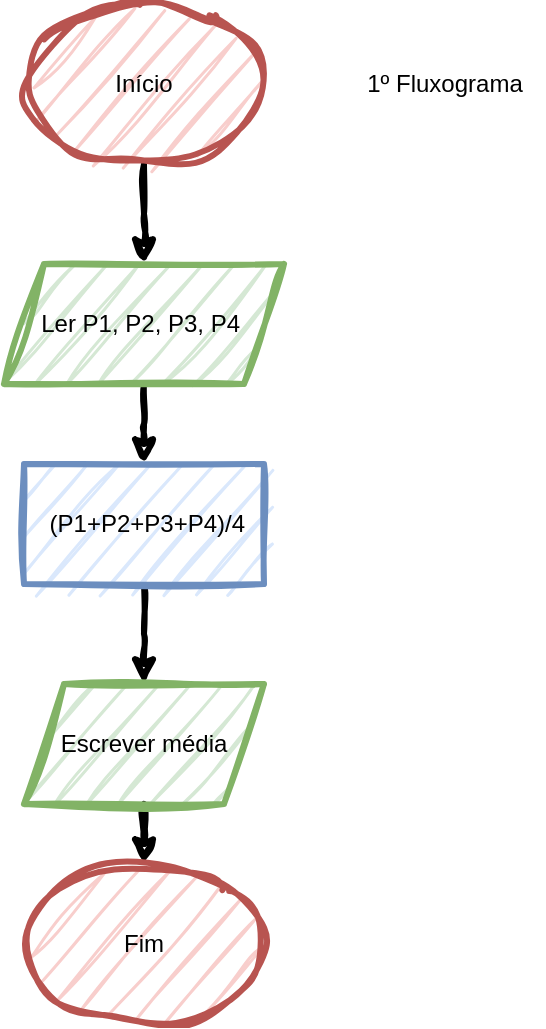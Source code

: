 <mxfile version="28.2.5">
  <diagram name="Página-1" id="wEQpzUtEnqnr0suk6F12">
    <mxGraphModel dx="1638" dy="795" grid="1" gridSize="10" guides="1" tooltips="1" connect="1" arrows="1" fold="1" page="1" pageScale="1" pageWidth="827" pageHeight="1169" math="0" shadow="0">
      <root>
        <mxCell id="0" />
        <mxCell id="1" parent="0" />
        <mxCell id="k0_vn665LYxpV0p4r1lI-4" style="edgeStyle=orthogonalEdgeStyle;rounded=0;orthogonalLoop=1;jettySize=auto;html=1;sketch=1;curveFitting=1;jiggle=2;strokeWidth=3;shadow=0;" parent="1" source="k0_vn665LYxpV0p4r1lI-3" edge="1">
          <mxGeometry relative="1" as="geometry">
            <mxPoint x="90" y="150" as="targetPoint" />
          </mxGeometry>
        </mxCell>
        <mxCell id="k0_vn665LYxpV0p4r1lI-3" value="Início" style="ellipse;whiteSpace=wrap;html=1;fillColor=#f8cecc;strokeColor=#b85450;sketch=1;curveFitting=1;jiggle=2;strokeWidth=3;shadow=0;" parent="1" vertex="1">
          <mxGeometry x="30" y="20" width="120" height="80" as="geometry" />
        </mxCell>
        <mxCell id="k0_vn665LYxpV0p4r1lI-7" style="edgeStyle=orthogonalEdgeStyle;rounded=0;orthogonalLoop=1;jettySize=auto;html=1;sketch=1;curveFitting=1;jiggle=2;strokeWidth=3;shadow=0;" parent="1" source="k0_vn665LYxpV0p4r1lI-5" edge="1">
          <mxGeometry relative="1" as="geometry">
            <mxPoint x="90" y="250" as="targetPoint" />
          </mxGeometry>
        </mxCell>
        <mxCell id="k0_vn665LYxpV0p4r1lI-5" value="Ler P1, P2, P3, P4&amp;nbsp;" style="shape=parallelogram;perimeter=parallelogramPerimeter;whiteSpace=wrap;html=1;fixedSize=1;fillColor=#d5e8d4;strokeColor=#82b366;sketch=1;curveFitting=1;jiggle=2;strokeWidth=3;shadow=0;" parent="1" vertex="1">
          <mxGeometry x="20" y="150" width="140" height="60" as="geometry" />
        </mxCell>
        <mxCell id="k0_vn665LYxpV0p4r1lI-9" style="edgeStyle=orthogonalEdgeStyle;rounded=0;orthogonalLoop=1;jettySize=auto;html=1;sketch=1;curveFitting=1;jiggle=2;strokeWidth=3;shadow=0;" parent="1" source="k0_vn665LYxpV0p4r1lI-8" edge="1">
          <mxGeometry relative="1" as="geometry">
            <mxPoint x="90" y="360" as="targetPoint" />
          </mxGeometry>
        </mxCell>
        <mxCell id="k0_vn665LYxpV0p4r1lI-8" value="&amp;nbsp;(P1+P2+P3+P4)/4" style="rounded=0;whiteSpace=wrap;html=1;fillColor=#dae8fc;strokeColor=#6c8ebf;sketch=1;curveFitting=1;jiggle=2;strokeWidth=3;shadow=0;" parent="1" vertex="1">
          <mxGeometry x="30" y="250" width="120" height="60" as="geometry" />
        </mxCell>
        <mxCell id="k0_vn665LYxpV0p4r1lI-12" style="edgeStyle=orthogonalEdgeStyle;rounded=0;orthogonalLoop=1;jettySize=auto;html=1;sketch=1;curveFitting=1;jiggle=2;strokeWidth=3;shadow=0;" parent="1" source="k0_vn665LYxpV0p4r1lI-10" target="k0_vn665LYxpV0p4r1lI-11" edge="1">
          <mxGeometry relative="1" as="geometry" />
        </mxCell>
        <mxCell id="k0_vn665LYxpV0p4r1lI-10" value="Escrever média" style="shape=parallelogram;perimeter=parallelogramPerimeter;whiteSpace=wrap;html=1;fixedSize=1;fillColor=#d5e8d4;strokeColor=#82b366;sketch=1;curveFitting=1;jiggle=2;strokeWidth=3;shadow=0;" parent="1" vertex="1">
          <mxGeometry x="30" y="360" width="120" height="60" as="geometry" />
        </mxCell>
        <mxCell id="k0_vn665LYxpV0p4r1lI-11" value="Fim" style="ellipse;whiteSpace=wrap;html=1;fillColor=#f8cecc;strokeColor=#b85450;sketch=1;curveFitting=1;jiggle=2;strokeWidth=3;shadow=0;" parent="1" vertex="1">
          <mxGeometry x="30" y="450" width="120" height="80" as="geometry" />
        </mxCell>
        <mxCell id="GJyRlr9qZ3pgm0AqdIT2-10" value="1º Fluxograma" style="text;html=1;align=center;verticalAlign=middle;resizable=0;points=[];autosize=1;strokeColor=none;fillColor=none;" vertex="1" parent="1">
          <mxGeometry x="190" y="45" width="100" height="30" as="geometry" />
        </mxCell>
      </root>
    </mxGraphModel>
  </diagram>
</mxfile>
